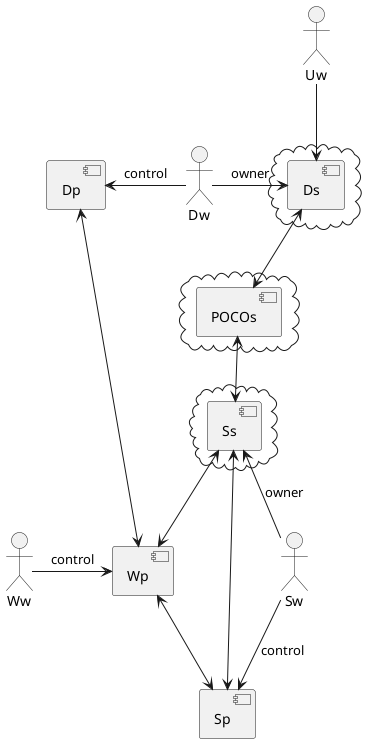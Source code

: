@startuml


:Uw:

:Dw:
cloud {
  [Ds]
}
component [Ds]
component [Dp]

:Sw:
cloud {
  [Ss]
}

component [Ss]
component [Sp]

:Ww:
component [Wp]

cloud {
  [POCOs]
}
component [POCOs]




Uw -down-> [Ds]
Dw -right-> [Ds]: owner
Dw -left-> Dp: control
Sw -up-> [Ss]: owner
Sw -down-> [Sp]: control

[Ds] <-down-> [POCOs]
[POCOs] <-down-> [Ss]
[Sp] <-up-> [Ss]
[Wp] <-up-> [Ss]

[Ww] -right-> [Wp]: control

[Wp] <-right-> [Sp]


[Wp] <-up-> [Dp]


'missing link :  [Dp] <-> [Wp] . add mannualy on img because i do not succeed to layout it



@enduml